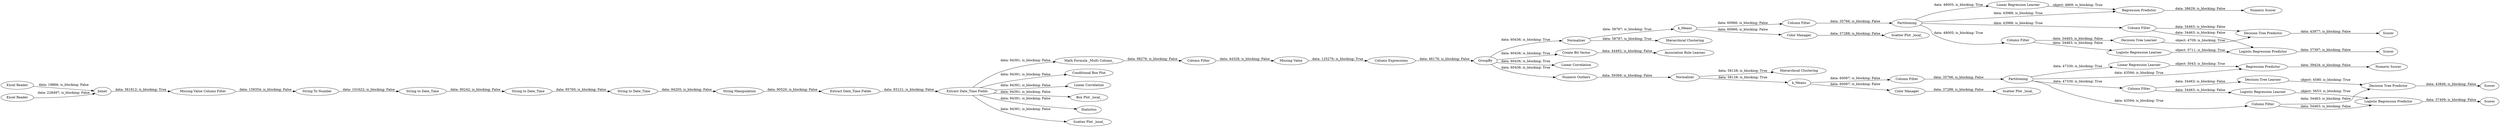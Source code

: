 digraph {
	"-1671863529871575354_61" [label="Column Filter"]
	"-1671863529871575354_64" [label=Scorer]
	"-1671863529871575354_45" [label="Hierarchical Clustering"]
	"-1671863529871575354_73" [label="Logistic Regression Learner"]
	"-1671863529871575354_12" [label="Extract Date_Time Fields"]
	"-1671863529871575354_25" [label="Conditional Box Plot"]
	"-1671863529871575354_44" [label="Scatter Plot _local_"]
	"-1671863529871575354_57" [label="Numeric Scorer"]
	"-1671863529871575354_55" [label="Column Filter"]
	"-1671863529871575354_41" [label=Normalizer]
	"-1671863529871575354_43" [label=k_Means]
	"-1671863529871575354_42" [label="Color Manager"]
	"-1671863529871575354_51" [label="Regression Predictor"]
	"-1671863529871575354_72" [label=Scorer]
	"-1671863529871575354_11" [label="Extract Date_Time Fields"]
	"-1671863529871575354_69" [label="Decision Tree Learner"]
	"-1671863529871575354_40" [label="Color Manager"]
	"-1671863529871575354_14" [label="String Manipulation"]
	"-1671863529871575354_75" [label="Logistic Regression Predictor"]
	"-1671863529871575354_74" [label=Scorer]
	"-1671863529871575354_32" [label="Missing Value"]
	"-1671863529871575354_34" [label="Column Expressions"]
	"-1671863529871575354_26" [label="Linear Correlation"]
	"-1671863529871575354_65" [label="Column Filter"]
	"-1671863529871575354_62" [label="Column Filter"]
	"-1671863529871575354_49" [label=Partitioning]
	"-1671863529871575354_63" [label="Decision Tree Predictor"]
	"-1671863529871575354_28" [label="Math Formula _Multi Column_"]
	"-1671863529871575354_68" [label=Scorer]
	"-1671863529871575354_2" [label="String To Number"]
	"-1671863529871575354_15" [label="Hierarchical Clustering"]
	"-1671863529871575354_50" [label="Linear Regression Learner"]
	"-1671863529871575354_48" [label="Create Bit Vector"]
	"-1671863529871575354_46" [label="Association Rule Learner"]
	"-1671863529871575354_38" [label=Normalizer]
	"-1671863529871575354_9" [label="String to Date_Time"]
	"-1671863529871575354_70" [label="Logistic Regression Learner"]
	"-1671863529871575354_29" [label=GroupBy]
	"-1671863529871575354_59" [label="Linear Regression Learner"]
	"-1671863529871575354_27" [label="Column Filter"]
	"-1671863529871575354_53" [label="Linear Correlation"]
	"-1671863529871575354_22" [label="Box Plot _local_"]
	"-1671863529871575354_52" [label="Numeric Scorer"]
	"-1671863529871575354_3" [label="String to Date_Time"]
	"-1671863529871575354_7" [label="Missing Value Column Filter"]
	"-1671863529871575354_56" [label="Regression Predictor"]
	"-1671863529871575354_8" [label="String to Date_Time"]
	"-1671863529871575354_5" [label=Joiner]
	"-1671863529871575354_4" [label="Excel Reader"]
	"-1671863529871575354_10" [label=Statistics]
	"-1671863529871575354_39" [label="Scatter Plot _local_"]
	"-1671863529871575354_54" [label="Column Filter"]
	"-1671863529871575354_71" [label="Logistic Regression Predictor"]
	"-1671863529871575354_66" [label="Decision Tree Predictor"]
	"-1671863529871575354_58" [label=Partitioning]
	"-1671863529871575354_67" [label="Column Filter"]
	"-1671863529871575354_16" [label=k_Means]
	"-1671863529871575354_24" [label="Scatter Plot _local_"]
	"-1671863529871575354_1" [label="Excel Reader"]
	"-1671863529871575354_60" [label="Decision Tree Learner"]
	"-1671863529871575354_36" [label="Numeric Outliers"]
	"-1671863529871575354_40" -> "-1671863529871575354_39" [label="data: 37288; is_blocking: False"]
	"-1671863529871575354_50" -> "-1671863529871575354_51" [label="object: 4869; is_blocking: True"]
	"-1671863529871575354_9" -> "-1671863529871575354_14" [label="data: 94205; is_blocking: False"]
	"-1671863529871575354_56" -> "-1671863529871575354_57" [label="data: 39424; is_blocking: False"]
	"-1671863529871575354_59" -> "-1671863529871575354_56" [label="object: 5043; is_blocking: True"]
	"-1671863529871575354_38" -> "-1671863529871575354_15" [label="data: 58128; is_blocking: True"]
	"-1671863529871575354_43" -> "-1671863529871575354_42" [label="data: 60966; is_blocking: False"]
	"-1671863529871575354_49" -> "-1671863529871575354_50" [label="data: 48005; is_blocking: True"]
	"-1671863529871575354_42" -> "-1671863529871575354_44" [label="data: 37288; is_blocking: False"]
	"-1671863529871575354_12" -> "-1671863529871575354_25" [label="data: 94391; is_blocking: False"]
	"-1671863529871575354_32" -> "-1671863529871575354_34" [label="data: 125276; is_blocking: True"]
	"-1671863529871575354_49" -> "-1671863529871575354_51" [label="data: 43988; is_blocking: True"]
	"-1671863529871575354_67" -> "-1671863529871575354_66" [label="data: 34463; is_blocking: False"]
	"-1671863529871575354_62" -> "-1671863529871575354_71" [label="data: 34463; is_blocking: False"]
	"-1671863529871575354_28" -> "-1671863529871575354_27" [label="data: 98276; is_blocking: False"]
	"-1671863529871575354_62" -> "-1671863529871575354_63" [label="data: 34463; is_blocking: False"]
	"-1671863529871575354_65" -> "-1671863529871575354_73" [label="data: 34463; is_blocking: False"]
	"-1671863529871575354_41" -> "-1671863529871575354_45" [label="data: 58787; is_blocking: True"]
	"-1671863529871575354_51" -> "-1671863529871575354_52" [label="data: 38629; is_blocking: False"]
	"-1671863529871575354_61" -> "-1671863529871575354_70" [label="data: 34463; is_blocking: False"]
	"-1671863529871575354_4" -> "-1671863529871575354_5" [label="data: 19866; is_blocking: False"]
	"-1671863529871575354_36" -> "-1671863529871575354_38" [label="data: 59369; is_blocking: False"]
	"-1671863529871575354_12" -> "-1671863529871575354_24" [label="data: 94391; is_blocking: False"]
	"-1671863529871575354_63" -> "-1671863529871575354_64" [label="data: 43977; is_blocking: False"]
	"-1671863529871575354_16" -> "-1671863529871575354_40" [label="data: 60087; is_blocking: False"]
	"-1671863529871575354_16" -> "-1671863529871575354_55" [label="data: 60087; is_blocking: False"]
	"-1671863529871575354_58" -> "-1671863529871575354_56" [label="data: 43594; is_blocking: True"]
	"-1671863529871575354_12" -> "-1671863529871575354_22" [label="data: 94391; is_blocking: False"]
	"-1671863529871575354_55" -> "-1671863529871575354_58" [label="data: 35766; is_blocking: False"]
	"-1671863529871575354_11" -> "-1671863529871575354_12" [label="data: 93121; is_blocking: False"]
	"-1671863529871575354_29" -> "-1671863529871575354_41" [label="data: 60436; is_blocking: True"]
	"-1671863529871575354_12" -> "-1671863529871575354_28" [label="data: 94391; is_blocking: False"]
	"-1671863529871575354_58" -> "-1671863529871575354_59" [label="data: 47330; is_blocking: True"]
	"-1671863529871575354_3" -> "-1671863529871575354_8" [label="data: 90242; is_blocking: False"]
	"-1671863529871575354_12" -> "-1671863529871575354_10" [label="data: 94391; is_blocking: False"]
	"-1671863529871575354_65" -> "-1671863529871575354_69" [label="data: 34463; is_blocking: False"]
	"-1671863529871575354_49" -> "-1671863529871575354_62" [label="data: 43988; is_blocking: True"]
	"-1671863529871575354_70" -> "-1671863529871575354_71" [label="object: 5711; is_blocking: True"]
	"-1671863529871575354_34" -> "-1671863529871575354_29" [label="data: 46176; is_blocking: False"]
	"-1671863529871575354_12" -> "-1671863529871575354_26" [label="data: 94391; is_blocking: False"]
	"-1671863529871575354_29" -> "-1671863529871575354_53" [label="data: 60436; is_blocking: True"]
	"-1671863529871575354_29" -> "-1671863529871575354_36" [label="data: 60436; is_blocking: True"]
	"-1671863529871575354_29" -> "-1671863529871575354_48" [label="data: 60436; is_blocking: True"]
	"-1671863529871575354_75" -> "-1671863529871575354_74" [label="data: 37409; is_blocking: False"]
	"-1671863529871575354_58" -> "-1671863529871575354_65" [label="data: 47330; is_blocking: True"]
	"-1671863529871575354_1" -> "-1671863529871575354_5" [label="data: 228497; is_blocking: False"]
	"-1671863529871575354_8" -> "-1671863529871575354_9" [label="data: 95760; is_blocking: False"]
	"-1671863529871575354_60" -> "-1671863529871575354_63" [label="object: 4709; is_blocking: True"]
	"-1671863529871575354_43" -> "-1671863529871575354_54" [label="data: 60966; is_blocking: False"]
	"-1671863529871575354_69" -> "-1671863529871575354_66" [label="object: 4580; is_blocking: True"]
	"-1671863529871575354_5" -> "-1671863529871575354_7" [label="data: 361812; is_blocking: True"]
	"-1671863529871575354_27" -> "-1671863529871575354_32" [label="data: 44328; is_blocking: False"]
	"-1671863529871575354_61" -> "-1671863529871575354_60" [label="data: 34463; is_blocking: False"]
	"-1671863529871575354_2" -> "-1671863529871575354_3" [label="data: 101622; is_blocking: False"]
	"-1671863529871575354_71" -> "-1671863529871575354_72" [label="data: 37397; is_blocking: False"]
	"-1671863529871575354_73" -> "-1671863529871575354_75" [label="object: 5653; is_blocking: True"]
	"-1671863529871575354_7" -> "-1671863529871575354_2" [label="data: 159354; is_blocking: False"]
	"-1671863529871575354_58" -> "-1671863529871575354_67" [label="data: 43594; is_blocking: True"]
	"-1671863529871575354_14" -> "-1671863529871575354_11" [label="data: 90520; is_blocking: False"]
	"-1671863529871575354_48" -> "-1671863529871575354_46" [label="data: 44492; is_blocking: False"]
	"-1671863529871575354_41" -> "-1671863529871575354_43" [label="data: 58787; is_blocking: True"]
	"-1671863529871575354_49" -> "-1671863529871575354_61" [label="data: 48005; is_blocking: True"]
	"-1671863529871575354_54" -> "-1671863529871575354_49" [label="data: 35766; is_blocking: False"]
	"-1671863529871575354_38" -> "-1671863529871575354_16" [label="data: 58128; is_blocking: True"]
	"-1671863529871575354_66" -> "-1671863529871575354_68" [label="data: 43846; is_blocking: False"]
	"-1671863529871575354_67" -> "-1671863529871575354_75" [label="data: 34463; is_blocking: False"]
	rankdir=LR
}
